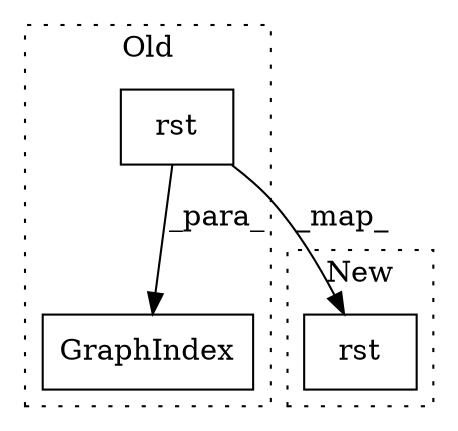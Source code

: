digraph G {
subgraph cluster0 {
1 [label="rst" a="32" s="8620,8625" l="4,1" shape="box"];
3 [label="GraphIndex" a="32" s="8609,8626" l="11,1" shape="box"];
label = "Old";
style="dotted";
}
subgraph cluster1 {
2 [label="rst" a="32" s="8143,8148" l="4,1" shape="box"];
label = "New";
style="dotted";
}
1 -> 2 [label="_map_"];
1 -> 3 [label="_para_"];
}